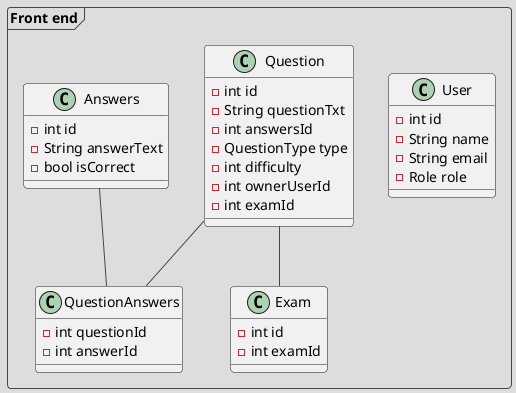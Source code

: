 @startuml ADOPSE_uml
!theme toy
frame "Front end" {
  class User {
    -int id
    -String name
    -String email
    -Role role
  }
  class Question {
    -int id
    -String questionTxt
    -int answersId
    -QuestionType type
    -int difficulty
    -int ownerUserId
    -int examId
  }
  class Exam {
    -int id
    -int examId
  }
  class Answers {
    -int id
    -String answerText
    -bool isCorrect
  }
  class QuestionAnswers {
    -int questionId
    -int answerId
  }
  Answers -- QuestionAnswers
  Question -- QuestionAnswers
  Question -- Exam
}
@enduml